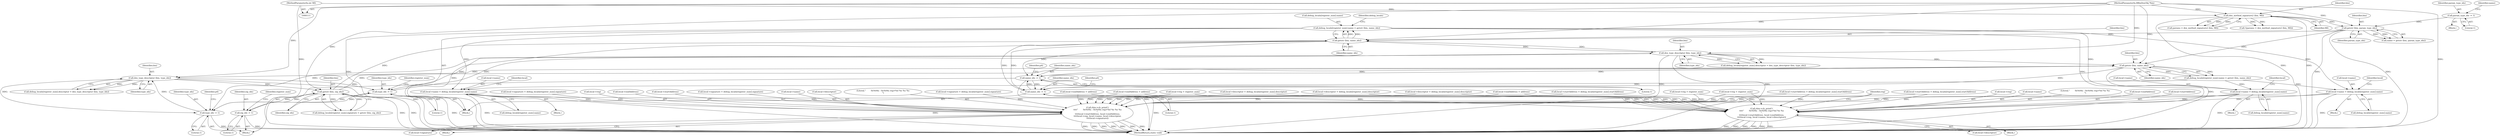 digraph "0_radare2_252afb1cff9676f3ae1f341a28448bf2c8b6e308@array" {
"1000577" [label="(Call,debug_locals[register_num].name = getstr (bin, name_idx))"];
"1000583" [label="(Call,getstr (bin, name_idx))"];
"1000784" [label="(Call,getstr (bin, sig_idx))"];
"1000768" [label="(Call,dex_type_descriptor (bin, type_idx))"];
"1000759" [label="(Call,getstr (bin, name_idx))"];
"1000338" [label="(Call,getstr (bin, param_type_idx))"];
"1000287" [label="(Call,dex_method_signature2 (bin, MI))"];
"1000113" [label="(MethodParameterIn,RBinDexObj *bin)"];
"1000115" [label="(MethodParameterIn,int MI)"];
"1000333" [label="(Call,param_type_idx -= 1)"];
"1000592" [label="(Call,dex_type_descriptor (bin, type_idx))"];
"1000489" [label="(Call,type_idx -= 1)"];
"1000653" [label="(Call,type_idx -= 1)"];
"1000641" [label="(Call,name_idx -= 1)"];
"1000477" [label="(Call,name_idx -= 1)"];
"1000665" [label="(Call,sig_idx -= 1)"];
"1000523" [label="(Call,local->name = debug_locals[register_num].name)"];
"1001079" [label="(Call,rbin->cb_printf (\n\t\t\t\t\"        0x%04x - 0x%04x reg=%d %s %s %s\n\",\n\t\t\t\tlocal->startAddress, local->endAddress,\n\t\t\t\tlocal->reg, local->name, local->descriptor,\n\t\t\t\tlocal->signature))"];
"1001101" [label="(Call,rbin->cb_printf (\n\t\t\t\t\"        0x%04x - 0x%04x reg=%d %s %s\n\",\n\t\t\t\tlocal->startAddress, local->endAddress,\n\t\t\t\tlocal->reg, local->name, local->descriptor))"];
"1000699" [label="(Call,local->name = debug_locals[register_num].name)"];
"1000828" [label="(Call,local->name = debug_locals[register_num].name)"];
"1000869" [label="(Call,local->reg = register_num)"];
"1000478" [label="(Identifier,name_idx)"];
"1001112" [label="(Call,local->name)"];
"1000645" [label="(Identifier,p4)"];
"1000655" [label="(Literal,1)"];
"1000618" [label="(Block,)"];
"1000490" [label="(Identifier,type_idx)"];
"1000654" [label="(Identifier,type_idx)"];
"1001080" [label="(Literal,\"        0x%04x - 0x%04x reg=%d %s %s %s\n\")"];
"1000584" [label="(Identifier,bin)"];
"1000577" [label="(Call,debug_locals[register_num].name = getstr (bin, name_idx))"];
"1000717" [label="(Call,local->startAddress = debug_locals[register_num].startAddress)"];
"1000550" [label="(Call,local->signature = debug_locals[register_num].signature)"];
"1000527" [label="(Call,debug_locals[register_num].name)"];
"1000304" [label="(Block,)"];
"1000699" [label="(Call,local->name = debug_locals[register_num].name)"];
"1001106" [label="(Call,local->endAddress)"];
"1000666" [label="(Identifier,sig_idx)"];
"1001115" [label="(Call,local->descriptor)"];
"1000534" [label="(Identifier,local)"];
"1000508" [label="(Block,)"];
"1000726" [label="(Call,local->signature = debug_locals[register_num].signature)"];
"1000479" [label="(Literal,1)"];
"1000594" [label="(Identifier,type_idx)"];
"1000657" [label="(Identifier,p4)"];
"1000759" [label="(Call,getstr (bin, name_idx))"];
"1000340" [label="(Identifier,param_type_idx)"];
"1000288" [label="(Identifier,bin)"];
"1001087" [label="(Call,local->reg)"];
"1000532" [label="(Call,local->descriptor = debug_locals[register_num].descriptor)"];
"1000784" [label="(Call,getstr (bin, sig_idx))"];
"1000339" [label="(Identifier,bin)"];
"1000541" [label="(Call,local->startAddress = debug_locals[register_num].startAddress)"];
"1000761" [label="(Identifier,name_idx)"];
"1000569" [label="(Call,local->endAddress = address)"];
"1000523" [label="(Call,local->name = debug_locals[register_num].name)"];
"1001084" [label="(Call,local->endAddress)"];
"1000769" [label="(Identifier,bin)"];
"1000284" [label="(Call,!(params = dex_method_signature2 (bin, MI)))"];
"1001193" [label="(MethodReturn,static void)"];
"1000287" [label="(Call,dex_method_signature2 (bin, MI))"];
"1000770" [label="(Identifier,type_idx)"];
"1000643" [label="(Literal,1)"];
"1001078" [label="(Block,)"];
"1000846" [label="(Call,local->startAddress = debug_locals[register_num].startAddress)"];
"1000333" [label="(Call,param_type_idx -= 1)"];
"1000762" [label="(Call,debug_locals[register_num].descriptor = dex_type_descriptor (bin, type_idx))"];
"1000589" [label="(Identifier,debug_locals)"];
"1000667" [label="(Literal,1)"];
"1000494" [label="(Identifier,register_num)"];
"1001102" [label="(Literal,\"        0x%04x - 0x%04x reg=%d %s %s\n\")"];
"1001120" [label="(Identifier,reg)"];
"1000115" [label="(MethodParameterIn,int MI)"];
"1000753" [label="(Call,debug_locals[register_num].name = getstr (bin, name_idx))"];
"1000481" [label="(Identifier,p4)"];
"1000708" [label="(Call,local->descriptor = debug_locals[register_num].descriptor)"];
"1000786" [label="(Identifier,sig_idx)"];
"1000641" [label="(Call,name_idx -= 1)"];
"1000642" [label="(Identifier,name_idx)"];
"1000828" [label="(Call,local->name = debug_locals[register_num].name)"];
"1000338" [label="(Call,getstr (bin, param_type_idx))"];
"1000585" [label="(Identifier,name_idx)"];
"1000564" [label="(Call,local->reg = register_num)"];
"1001101" [label="(Call,rbin->cb_printf (\n\t\t\t\t\"        0x%04x - 0x%04x reg=%d %s %s\n\",\n\t\t\t\tlocal->startAddress, local->endAddress,\n\t\t\t\tlocal->reg, local->name, local->descriptor))"];
"1000583" [label="(Call,getstr (bin, name_idx))"];
"1000477" [label="(Call,name_idx -= 1)"];
"1000778" [label="(Call,debug_locals[register_num].signature = getstr (bin, sig_idx))"];
"1001081" [label="(Call,local->startAddress)"];
"1000855" [label="(Call,local->signature = debug_locals[register_num].signature)"];
"1000700" [label="(Call,local->name)"];
"1000586" [label="(Call,debug_locals[register_num].descriptor = dex_type_descriptor (bin, type_idx))"];
"1000665" [label="(Call,sig_idx -= 1)"];
"1001100" [label="(Block,)"];
"1000578" [label="(Call,debug_locals[register_num].name)"];
"1000524" [label="(Call,local->name)"];
"1000592" [label="(Call,dex_type_descriptor (bin, type_idx))"];
"1000653" [label="(Call,type_idx -= 1)"];
"1000832" [label="(Call,debug_locals[register_num].name)"];
"1000839" [label="(Identifier,local)"];
"1000491" [label="(Literal,1)"];
"1001096" [label="(Call,local->signature)"];
"1000768" [label="(Call,dex_type_descriptor (bin, type_idx))"];
"1001103" [label="(Call,local->startAddress)"];
"1001109" [label="(Call,local->reg)"];
"1000745" [label="(Call,local->endAddress = address)"];
"1000874" [label="(Call,local->endAddress = address)"];
"1000785" [label="(Identifier,bin)"];
"1000813" [label="(Block,)"];
"1000760" [label="(Identifier,bin)"];
"1000334" [label="(Identifier,param_type_idx)"];
"1001079" [label="(Call,rbin->cb_printf (\n\t\t\t\t\"        0x%04x - 0x%04x reg=%d %s %s %s\n\",\n\t\t\t\tlocal->startAddress, local->endAddress,\n\t\t\t\tlocal->reg, local->name, local->descriptor,\n\t\t\t\tlocal->signature))"];
"1000489" [label="(Call,type_idx -= 1)"];
"1001090" [label="(Call,local->name)"];
"1000670" [label="(Identifier,register_num)"];
"1000593" [label="(Identifier,bin)"];
"1000289" [label="(Identifier,MI)"];
"1000113" [label="(MethodParameterIn,RBinDexObj *bin)"];
"1001093" [label="(Call,local->descriptor)"];
"1000829" [label="(Call,local->name)"];
"1000335" [label="(Literal,1)"];
"1000337" [label="(Identifier,name)"];
"1000703" [label="(Call,debug_locals[register_num].name)"];
"1000285" [label="(Call,params = dex_method_signature2 (bin, MI))"];
"1000710" [label="(Identifier,local)"];
"1000336" [label="(Call,name = getstr (bin, param_type_idx))"];
"1000684" [label="(Block,)"];
"1000837" [label="(Call,local->descriptor = debug_locals[register_num].descriptor)"];
"1000740" [label="(Call,local->reg = register_num)"];
"1000455" [label="(Block,)"];
"1000577" -> "1000455"  [label="AST: "];
"1000577" -> "1000583"  [label="CFG: "];
"1000578" -> "1000577"  [label="AST: "];
"1000583" -> "1000577"  [label="AST: "];
"1000589" -> "1000577"  [label="CFG: "];
"1000577" -> "1001193"  [label="DDG: "];
"1000577" -> "1001193"  [label="DDG: "];
"1000577" -> "1000523"  [label="DDG: "];
"1000583" -> "1000577"  [label="DDG: "];
"1000583" -> "1000577"  [label="DDG: "];
"1000577" -> "1000699"  [label="DDG: "];
"1000577" -> "1000828"  [label="DDG: "];
"1000583" -> "1000585"  [label="CFG: "];
"1000584" -> "1000583"  [label="AST: "];
"1000585" -> "1000583"  [label="AST: "];
"1000583" -> "1001193"  [label="DDG: "];
"1000583" -> "1000477"  [label="DDG: "];
"1000784" -> "1000583"  [label="DDG: "];
"1000338" -> "1000583"  [label="DDG: "];
"1000592" -> "1000583"  [label="DDG: "];
"1000113" -> "1000583"  [label="DDG: "];
"1000477" -> "1000583"  [label="DDG: "];
"1000583" -> "1000592"  [label="DDG: "];
"1000583" -> "1000641"  [label="DDG: "];
"1000784" -> "1000778"  [label="AST: "];
"1000784" -> "1000786"  [label="CFG: "];
"1000785" -> "1000784"  [label="AST: "];
"1000786" -> "1000784"  [label="AST: "];
"1000778" -> "1000784"  [label="CFG: "];
"1000784" -> "1001193"  [label="DDG: "];
"1000784" -> "1001193"  [label="DDG: "];
"1000784" -> "1000665"  [label="DDG: "];
"1000784" -> "1000759"  [label="DDG: "];
"1000784" -> "1000778"  [label="DDG: "];
"1000784" -> "1000778"  [label="DDG: "];
"1000768" -> "1000784"  [label="DDG: "];
"1000113" -> "1000784"  [label="DDG: "];
"1000665" -> "1000784"  [label="DDG: "];
"1000768" -> "1000762"  [label="AST: "];
"1000768" -> "1000770"  [label="CFG: "];
"1000769" -> "1000768"  [label="AST: "];
"1000770" -> "1000768"  [label="AST: "];
"1000762" -> "1000768"  [label="CFG: "];
"1000768" -> "1001193"  [label="DDG: "];
"1000768" -> "1000489"  [label="DDG: "];
"1000768" -> "1000653"  [label="DDG: "];
"1000768" -> "1000762"  [label="DDG: "];
"1000768" -> "1000762"  [label="DDG: "];
"1000759" -> "1000768"  [label="DDG: "];
"1000113" -> "1000768"  [label="DDG: "];
"1000653" -> "1000768"  [label="DDG: "];
"1000759" -> "1000753"  [label="AST: "];
"1000759" -> "1000761"  [label="CFG: "];
"1000760" -> "1000759"  [label="AST: "];
"1000761" -> "1000759"  [label="AST: "];
"1000753" -> "1000759"  [label="CFG: "];
"1000759" -> "1001193"  [label="DDG: "];
"1000759" -> "1000477"  [label="DDG: "];
"1000759" -> "1000641"  [label="DDG: "];
"1000759" -> "1000753"  [label="DDG: "];
"1000759" -> "1000753"  [label="DDG: "];
"1000338" -> "1000759"  [label="DDG: "];
"1000592" -> "1000759"  [label="DDG: "];
"1000113" -> "1000759"  [label="DDG: "];
"1000641" -> "1000759"  [label="DDG: "];
"1000338" -> "1000336"  [label="AST: "];
"1000338" -> "1000340"  [label="CFG: "];
"1000339" -> "1000338"  [label="AST: "];
"1000340" -> "1000338"  [label="AST: "];
"1000336" -> "1000338"  [label="CFG: "];
"1000338" -> "1001193"  [label="DDG: "];
"1000338" -> "1001193"  [label="DDG: "];
"1000338" -> "1000336"  [label="DDG: "];
"1000338" -> "1000336"  [label="DDG: "];
"1000287" -> "1000338"  [label="DDG: "];
"1000113" -> "1000338"  [label="DDG: "];
"1000333" -> "1000338"  [label="DDG: "];
"1000287" -> "1000285"  [label="AST: "];
"1000287" -> "1000289"  [label="CFG: "];
"1000288" -> "1000287"  [label="AST: "];
"1000289" -> "1000287"  [label="AST: "];
"1000285" -> "1000287"  [label="CFG: "];
"1000287" -> "1001193"  [label="DDG: "];
"1000287" -> "1001193"  [label="DDG: "];
"1000287" -> "1000284"  [label="DDG: "];
"1000287" -> "1000284"  [label="DDG: "];
"1000287" -> "1000285"  [label="DDG: "];
"1000287" -> "1000285"  [label="DDG: "];
"1000113" -> "1000287"  [label="DDG: "];
"1000115" -> "1000287"  [label="DDG: "];
"1000113" -> "1000111"  [label="AST: "];
"1000113" -> "1001193"  [label="DDG: "];
"1000113" -> "1000592"  [label="DDG: "];
"1000115" -> "1000111"  [label="AST: "];
"1000115" -> "1001193"  [label="DDG: "];
"1000333" -> "1000304"  [label="AST: "];
"1000333" -> "1000335"  [label="CFG: "];
"1000334" -> "1000333"  [label="AST: "];
"1000335" -> "1000333"  [label="AST: "];
"1000337" -> "1000333"  [label="CFG: "];
"1000592" -> "1000586"  [label="AST: "];
"1000592" -> "1000594"  [label="CFG: "];
"1000593" -> "1000592"  [label="AST: "];
"1000594" -> "1000592"  [label="AST: "];
"1000586" -> "1000592"  [label="CFG: "];
"1000592" -> "1001193"  [label="DDG: "];
"1000592" -> "1001193"  [label="DDG: "];
"1000592" -> "1000489"  [label="DDG: "];
"1000592" -> "1000586"  [label="DDG: "];
"1000592" -> "1000586"  [label="DDG: "];
"1000489" -> "1000592"  [label="DDG: "];
"1000592" -> "1000653"  [label="DDG: "];
"1000489" -> "1000455"  [label="AST: "];
"1000489" -> "1000491"  [label="CFG: "];
"1000490" -> "1000489"  [label="AST: "];
"1000491" -> "1000489"  [label="AST: "];
"1000494" -> "1000489"  [label="CFG: "];
"1000489" -> "1001193"  [label="DDG: "];
"1000653" -> "1000489"  [label="DDG: "];
"1000489" -> "1000653"  [label="DDG: "];
"1000653" -> "1000618"  [label="AST: "];
"1000653" -> "1000655"  [label="CFG: "];
"1000654" -> "1000653"  [label="AST: "];
"1000655" -> "1000653"  [label="AST: "];
"1000657" -> "1000653"  [label="CFG: "];
"1000653" -> "1001193"  [label="DDG: "];
"1000641" -> "1000618"  [label="AST: "];
"1000641" -> "1000643"  [label="CFG: "];
"1000642" -> "1000641"  [label="AST: "];
"1000643" -> "1000641"  [label="AST: "];
"1000645" -> "1000641"  [label="CFG: "];
"1000641" -> "1001193"  [label="DDG: "];
"1000641" -> "1000477"  [label="DDG: "];
"1000477" -> "1000641"  [label="DDG: "];
"1000477" -> "1000455"  [label="AST: "];
"1000477" -> "1000479"  [label="CFG: "];
"1000478" -> "1000477"  [label="AST: "];
"1000479" -> "1000477"  [label="AST: "];
"1000481" -> "1000477"  [label="CFG: "];
"1000477" -> "1001193"  [label="DDG: "];
"1000665" -> "1000618"  [label="AST: "];
"1000665" -> "1000667"  [label="CFG: "];
"1000666" -> "1000665"  [label="AST: "];
"1000667" -> "1000665"  [label="AST: "];
"1000670" -> "1000665"  [label="CFG: "];
"1000665" -> "1001193"  [label="DDG: "];
"1000523" -> "1000508"  [label="AST: "];
"1000523" -> "1000527"  [label="CFG: "];
"1000524" -> "1000523"  [label="AST: "];
"1000527" -> "1000523"  [label="AST: "];
"1000534" -> "1000523"  [label="CFG: "];
"1000523" -> "1001193"  [label="DDG: "];
"1000753" -> "1000523"  [label="DDG: "];
"1000523" -> "1001079"  [label="DDG: "];
"1000523" -> "1001101"  [label="DDG: "];
"1001079" -> "1001078"  [label="AST: "];
"1001079" -> "1001096"  [label="CFG: "];
"1001080" -> "1001079"  [label="AST: "];
"1001081" -> "1001079"  [label="AST: "];
"1001084" -> "1001079"  [label="AST: "];
"1001087" -> "1001079"  [label="AST: "];
"1001090" -> "1001079"  [label="AST: "];
"1001093" -> "1001079"  [label="AST: "];
"1001096" -> "1001079"  [label="AST: "];
"1001120" -> "1001079"  [label="CFG: "];
"1001079" -> "1001193"  [label="DDG: "];
"1001079" -> "1001193"  [label="DDG: "];
"1001079" -> "1001193"  [label="DDG: "];
"1001079" -> "1001193"  [label="DDG: "];
"1001079" -> "1001193"  [label="DDG: "];
"1001079" -> "1001193"  [label="DDG: "];
"1001079" -> "1001193"  [label="DDG: "];
"1000541" -> "1001079"  [label="DDG: "];
"1000717" -> "1001079"  [label="DDG: "];
"1000846" -> "1001079"  [label="DDG: "];
"1000745" -> "1001079"  [label="DDG: "];
"1000569" -> "1001079"  [label="DDG: "];
"1000874" -> "1001079"  [label="DDG: "];
"1000869" -> "1001079"  [label="DDG: "];
"1000564" -> "1001079"  [label="DDG: "];
"1000740" -> "1001079"  [label="DDG: "];
"1000699" -> "1001079"  [label="DDG: "];
"1000828" -> "1001079"  [label="DDG: "];
"1000532" -> "1001079"  [label="DDG: "];
"1000708" -> "1001079"  [label="DDG: "];
"1000837" -> "1001079"  [label="DDG: "];
"1000726" -> "1001079"  [label="DDG: "];
"1000550" -> "1001079"  [label="DDG: "];
"1000855" -> "1001079"  [label="DDG: "];
"1001101" -> "1001100"  [label="AST: "];
"1001101" -> "1001115"  [label="CFG: "];
"1001102" -> "1001101"  [label="AST: "];
"1001103" -> "1001101"  [label="AST: "];
"1001106" -> "1001101"  [label="AST: "];
"1001109" -> "1001101"  [label="AST: "];
"1001112" -> "1001101"  [label="AST: "];
"1001115" -> "1001101"  [label="AST: "];
"1001120" -> "1001101"  [label="CFG: "];
"1001101" -> "1001193"  [label="DDG: "];
"1001101" -> "1001193"  [label="DDG: "];
"1001101" -> "1001193"  [label="DDG: "];
"1001101" -> "1001193"  [label="DDG: "];
"1001101" -> "1001193"  [label="DDG: "];
"1001101" -> "1001193"  [label="DDG: "];
"1000541" -> "1001101"  [label="DDG: "];
"1000717" -> "1001101"  [label="DDG: "];
"1000846" -> "1001101"  [label="DDG: "];
"1000745" -> "1001101"  [label="DDG: "];
"1000569" -> "1001101"  [label="DDG: "];
"1000874" -> "1001101"  [label="DDG: "];
"1000869" -> "1001101"  [label="DDG: "];
"1000564" -> "1001101"  [label="DDG: "];
"1000740" -> "1001101"  [label="DDG: "];
"1000699" -> "1001101"  [label="DDG: "];
"1000828" -> "1001101"  [label="DDG: "];
"1000532" -> "1001101"  [label="DDG: "];
"1000708" -> "1001101"  [label="DDG: "];
"1000837" -> "1001101"  [label="DDG: "];
"1000699" -> "1000684"  [label="AST: "];
"1000699" -> "1000703"  [label="CFG: "];
"1000700" -> "1000699"  [label="AST: "];
"1000703" -> "1000699"  [label="AST: "];
"1000710" -> "1000699"  [label="CFG: "];
"1000699" -> "1001193"  [label="DDG: "];
"1000753" -> "1000699"  [label="DDG: "];
"1000828" -> "1000813"  [label="AST: "];
"1000828" -> "1000832"  [label="CFG: "];
"1000829" -> "1000828"  [label="AST: "];
"1000832" -> "1000828"  [label="AST: "];
"1000839" -> "1000828"  [label="CFG: "];
"1000828" -> "1001193"  [label="DDG: "];
"1000828" -> "1001193"  [label="DDG: "];
"1000753" -> "1000828"  [label="DDG: "];
}
